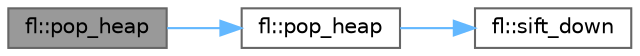 digraph "fl::pop_heap"
{
 // INTERACTIVE_SVG=YES
 // LATEX_PDF_SIZE
  bgcolor="transparent";
  edge [fontname=Helvetica,fontsize=10,labelfontname=Helvetica,labelfontsize=10];
  node [fontname=Helvetica,fontsize=10,shape=box,height=0.2,width=0.4];
  rankdir="LR";
  Node1 [id="Node000001",label="fl::pop_heap",height=0.2,width=0.4,color="gray40", fillcolor="grey60", style="filled", fontcolor="black",tooltip=" "];
  Node1 -> Node2 [id="edge1_Node000001_Node000002",color="steelblue1",style="solid",tooltip=" "];
  Node2 [id="Node000002",label="fl::pop_heap",height=0.2,width=0.4,color="grey40", fillcolor="white", style="filled",URL="$d4/d36/namespacefl_ac5b2224bf2c369fde850b50537baa50e.html#ac5b2224bf2c369fde850b50537baa50e",tooltip=" "];
  Node2 -> Node3 [id="edge2_Node000002_Node000003",color="steelblue1",style="solid",tooltip=" "];
  Node3 [id="Node000003",label="fl::sift_down",height=0.2,width=0.4,color="grey40", fillcolor="white", style="filled",URL="$d4/d36/namespacefl_a5836bf9f6814249178388e65ef3b2bac.html#a5836bf9f6814249178388e65ef3b2bac",tooltip=" "];
}
